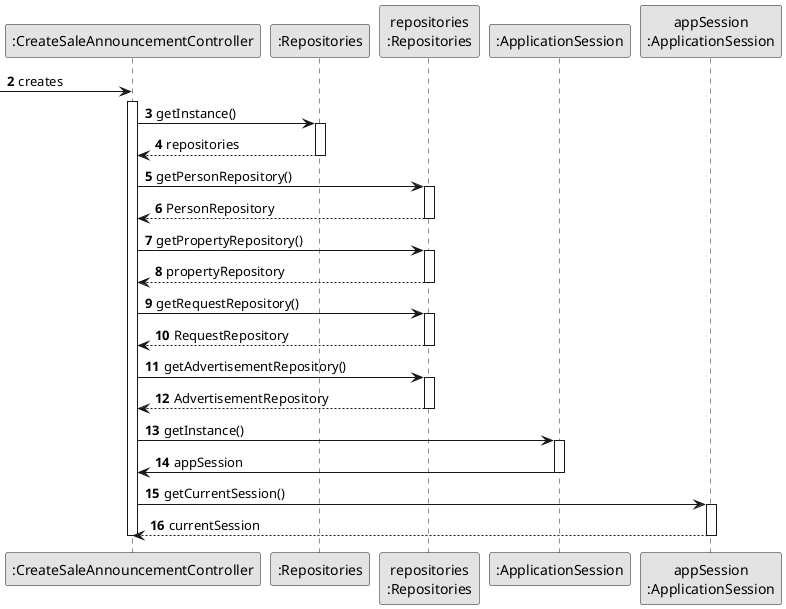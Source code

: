 @startuml Sequence Diagram (SD) - Create sale announcement
skinparam monochrome true
skinparam packageStyle rectangle
skinparam shadowing false

autonumber

'hide footbox
participant ":CreateSaleAnnouncementController" as CTRL
participant ":Repositories" as RepositorySingleton
participant "repositories\n:Repositories" as PLAT
participant ":ApplicationSession" as _APP
participant "appSession\n:ApplicationSession" as APP

autonumber 2
-> CTRL** : creates
activate CTRL
	CTRL -> RepositorySingleton : getInstance()
	activate RepositorySingleton
		RepositorySingleton --> CTRL : repositories
	deactivate RepositorySingleton
	
	CTRL -> PLAT : getPersonRepository()
	activate PLAT
		PLAT --> CTRL : PersonRepository
	deactivate PLAT

	CTRL -> PLAT : getPropertyRepository()
	activate PLAT
		PLAT --> CTRL : propertyRepository
	deactivate PLAT

	CTRL -> PLAT : getRequestRepository()
	activate PLAT
		PLAT --> CTRL : RequestRepository
	deactivate PLAT

	CTRL -> PLAT : getAdvertisementRepository()
	activate PLAT
		PLAT --> CTRL : AdvertisementRepository
	deactivate PLAT

	CTRL -> _APP : getInstance()
	activate _APP
		_APP -> CTRL: appSession
	deactivate _APP

	CTRL -> APP: getCurrentSession()
	activate APP
		APP --> CTRL: currentSession
	deactivate APP

deactivate CTRL

@enduml